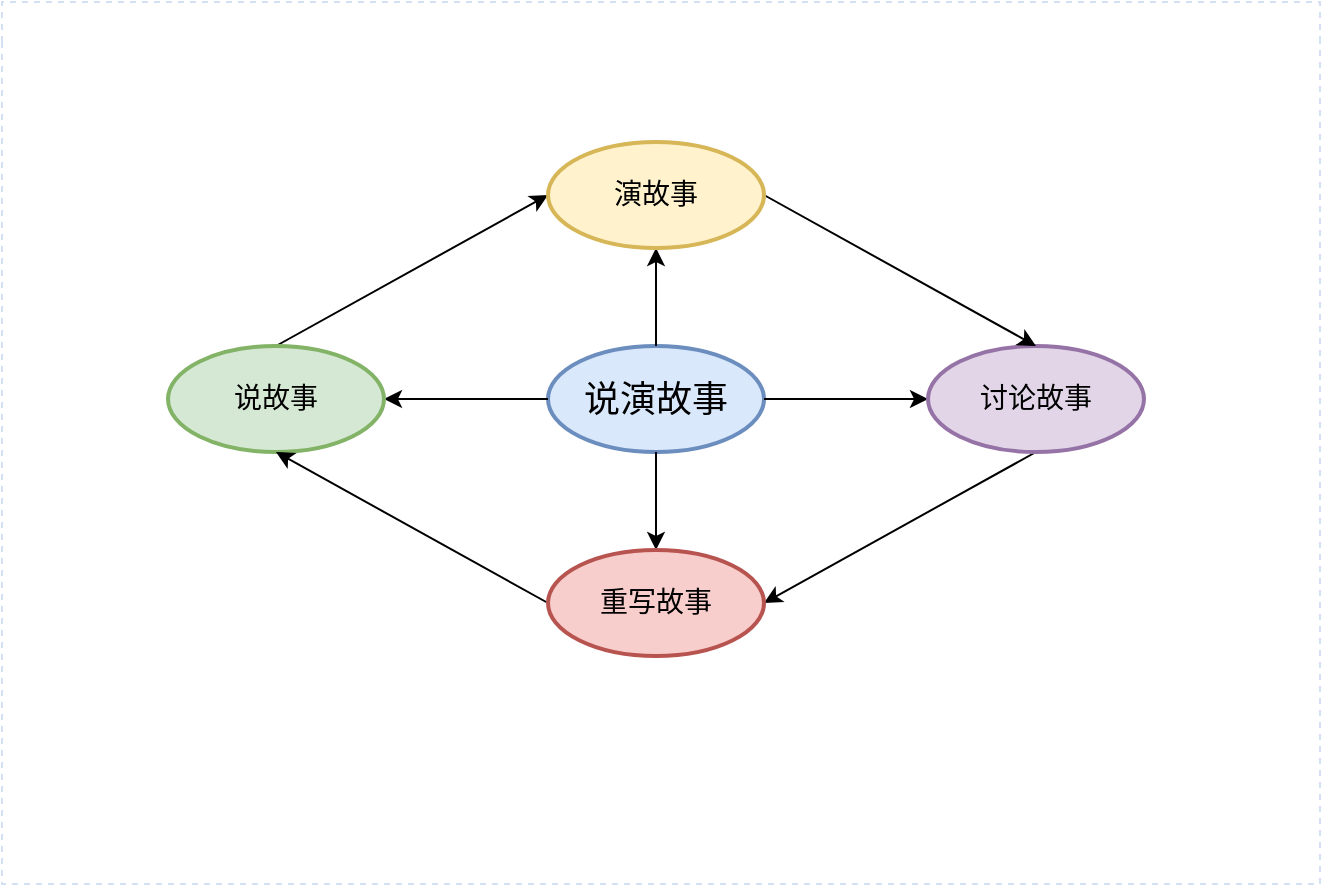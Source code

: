 <mxfile border="50" scale="3" compressed="false" locked="false" version="24.7.16">
  <diagram name="Blank" id="YmL12bMKpDGza6XwsDPr">
    <mxGraphModel dx="2066" dy="1141" grid="0" gridSize="10" guides="1" tooltips="1" connect="1" arrows="1" fold="1" page="0" pageScale="1" pageWidth="827" pageHeight="1169" background="none" math="1" shadow="0">
      <root>
        <mxCell id="X5NqExCQtvZxIxQ7pmgY-0" />
        <mxCell id="1" parent="X5NqExCQtvZxIxQ7pmgY-0" />
        <mxCell id="Gr0Zq-AI6Quabplr0KPa-179" value="" style="swimlane;html=1;startSize=20;horizontal=1;containerType=tree;labelBackgroundColor=none;strokeColor=#D4E1F5;strokeWidth=1;fillColor=none;fontFamily=Comic Sans MS;fontSize=9;swimlaneLine=0;dashed=1;collapsible=0;" parent="1" vertex="1">
          <mxGeometry x="77" y="81" width="659" height="441" as="geometry" />
        </mxCell>
        <mxCell id="Gr0Zq-AI6Quabplr0KPa-180" value="&lt;font style=&quot;font-size: 18px;&quot; face=&quot;Comic Sans MS&quot;&gt;说演故事&lt;/font&gt;" style="ellipse;whiteSpace=wrap;html=1;align=center;container=1;recursiveResize=0;treeFolding=1;strokeWidth=2;fillColor=#dae8fc;strokeColor=#6c8ebf;" parent="Gr0Zq-AI6Quabplr0KPa-179" vertex="1">
          <mxGeometry x="273" y="172" width="108" height="53" as="geometry" />
        </mxCell>
        <mxCell id="zo3zs74M9tKDfiYi9pvR-8" value="" style="edgeStyle=orthogonalEdgeStyle;rounded=0;orthogonalLoop=1;jettySize=auto;html=1;" edge="1" source="Gr0Zq-AI6Quabplr0KPa-180" target="zo3zs74M9tKDfiYi9pvR-9" parent="Gr0Zq-AI6Quabplr0KPa-179">
          <mxGeometry relative="1" as="geometry" />
        </mxCell>
        <mxCell id="zo3zs74M9tKDfiYi9pvR-27" style="rounded=0;orthogonalLoop=1;jettySize=auto;html=1;exitX=0.5;exitY=1;exitDx=0;exitDy=0;entryX=1;entryY=0.5;entryDx=0;entryDy=0;" edge="1" parent="Gr0Zq-AI6Quabplr0KPa-179" source="zo3zs74M9tKDfiYi9pvR-9" target="zo3zs74M9tKDfiYi9pvR-19">
          <mxGeometry relative="1" as="geometry" />
        </mxCell>
        <mxCell id="zo3zs74M9tKDfiYi9pvR-9" value="&lt;font style=&quot;font-size: 14px;&quot; face=&quot;Comic Sans MS&quot;&gt;讨论故事&lt;/font&gt;" style="ellipse;whiteSpace=wrap;html=1;align=center;container=1;recursiveResize=0;treeFolding=1;strokeWidth=2;fillColor=#e1d5e7;strokeColor=#9673a6;" vertex="1" parent="Gr0Zq-AI6Quabplr0KPa-179">
          <mxGeometry x="463" y="172" width="108" height="53" as="geometry" />
        </mxCell>
        <mxCell id="zo3zs74M9tKDfiYi9pvR-12" value="" style="edgeStyle=orthogonalEdgeStyle;rounded=0;orthogonalLoop=1;jettySize=auto;html=1;" edge="1" source="Gr0Zq-AI6Quabplr0KPa-180" target="zo3zs74M9tKDfiYi9pvR-13" parent="Gr0Zq-AI6Quabplr0KPa-179">
          <mxGeometry relative="1" as="geometry" />
        </mxCell>
        <mxCell id="zo3zs74M9tKDfiYi9pvR-20" style="rounded=0;orthogonalLoop=1;jettySize=auto;html=1;exitX=0.5;exitY=0;exitDx=0;exitDy=0;entryX=0;entryY=0.5;entryDx=0;entryDy=0;" edge="1" parent="Gr0Zq-AI6Quabplr0KPa-179" source="zo3zs74M9tKDfiYi9pvR-13" target="zo3zs74M9tKDfiYi9pvR-17">
          <mxGeometry relative="1" as="geometry" />
        </mxCell>
        <mxCell id="zo3zs74M9tKDfiYi9pvR-13" value="&lt;font style=&quot;font-size: 14px;&quot; face=&quot;Comic Sans MS&quot;&gt;说故事&lt;/font&gt;" style="ellipse;whiteSpace=wrap;html=1;align=center;container=1;recursiveResize=0;treeFolding=1;strokeWidth=2;fillColor=#d5e8d4;strokeColor=#82b366;" vertex="1" parent="Gr0Zq-AI6Quabplr0KPa-179">
          <mxGeometry x="83" y="172" width="108" height="53" as="geometry" />
        </mxCell>
        <mxCell id="zo3zs74M9tKDfiYi9pvR-16" value="" style="edgeStyle=orthogonalEdgeStyle;rounded=0;orthogonalLoop=1;jettySize=auto;html=1;" edge="1" source="Gr0Zq-AI6Quabplr0KPa-180" target="zo3zs74M9tKDfiYi9pvR-17" parent="Gr0Zq-AI6Quabplr0KPa-179">
          <mxGeometry relative="1" as="geometry" />
        </mxCell>
        <mxCell id="zo3zs74M9tKDfiYi9pvR-25" style="rounded=0;orthogonalLoop=1;jettySize=auto;html=1;exitX=1;exitY=0.5;exitDx=0;exitDy=0;entryX=0.5;entryY=0;entryDx=0;entryDy=0;flowAnimation=0;" edge="1" parent="Gr0Zq-AI6Quabplr0KPa-179" source="zo3zs74M9tKDfiYi9pvR-17" target="zo3zs74M9tKDfiYi9pvR-9">
          <mxGeometry relative="1" as="geometry" />
        </mxCell>
        <mxCell id="zo3zs74M9tKDfiYi9pvR-17" value="&lt;font style=&quot;font-size: 14px;&quot; face=&quot;Comic Sans MS&quot;&gt;演故事&lt;/font&gt;" style="ellipse;whiteSpace=wrap;html=1;align=center;container=1;recursiveResize=0;treeFolding=1;strokeWidth=2;fillColor=#fff2cc;strokeColor=#d6b656;" vertex="1" parent="Gr0Zq-AI6Quabplr0KPa-179">
          <mxGeometry x="273" y="70" width="108" height="53" as="geometry" />
        </mxCell>
        <mxCell id="zo3zs74M9tKDfiYi9pvR-18" value="" style="edgeStyle=orthogonalEdgeStyle;rounded=0;orthogonalLoop=1;jettySize=auto;html=1;" edge="1" source="Gr0Zq-AI6Quabplr0KPa-180" target="zo3zs74M9tKDfiYi9pvR-19" parent="Gr0Zq-AI6Quabplr0KPa-179">
          <mxGeometry relative="1" as="geometry" />
        </mxCell>
        <mxCell id="zo3zs74M9tKDfiYi9pvR-28" style="rounded=0;orthogonalLoop=1;jettySize=auto;html=1;exitX=0;exitY=0.5;exitDx=0;exitDy=0;entryX=0.5;entryY=1;entryDx=0;entryDy=0;" edge="1" parent="Gr0Zq-AI6Quabplr0KPa-179" source="zo3zs74M9tKDfiYi9pvR-19" target="zo3zs74M9tKDfiYi9pvR-13">
          <mxGeometry relative="1" as="geometry" />
        </mxCell>
        <mxCell id="zo3zs74M9tKDfiYi9pvR-19" value="&lt;font style=&quot;font-size: 14px;&quot; face=&quot;Comic Sans MS&quot;&gt;重写故事&lt;/font&gt;" style="ellipse;whiteSpace=wrap;html=1;align=center;container=1;recursiveResize=0;treeFolding=1;strokeWidth=2;fillColor=#f8cecc;strokeColor=#b85450;" vertex="1" parent="Gr0Zq-AI6Quabplr0KPa-179">
          <mxGeometry x="273" y="274" width="108" height="53" as="geometry" />
        </mxCell>
      </root>
    </mxGraphModel>
  </diagram>
</mxfile>

